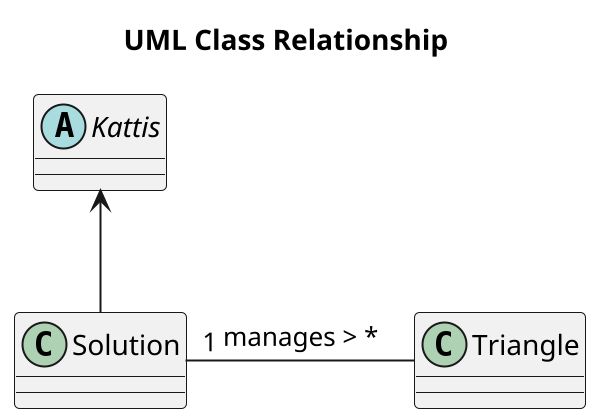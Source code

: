 @startuml RelationshipDiagram
scale 2
title "UML Class Relationship"
abstract Kattis
Kattis <-- Solution
Solution "1" - Triangle : manages > *
@enduml